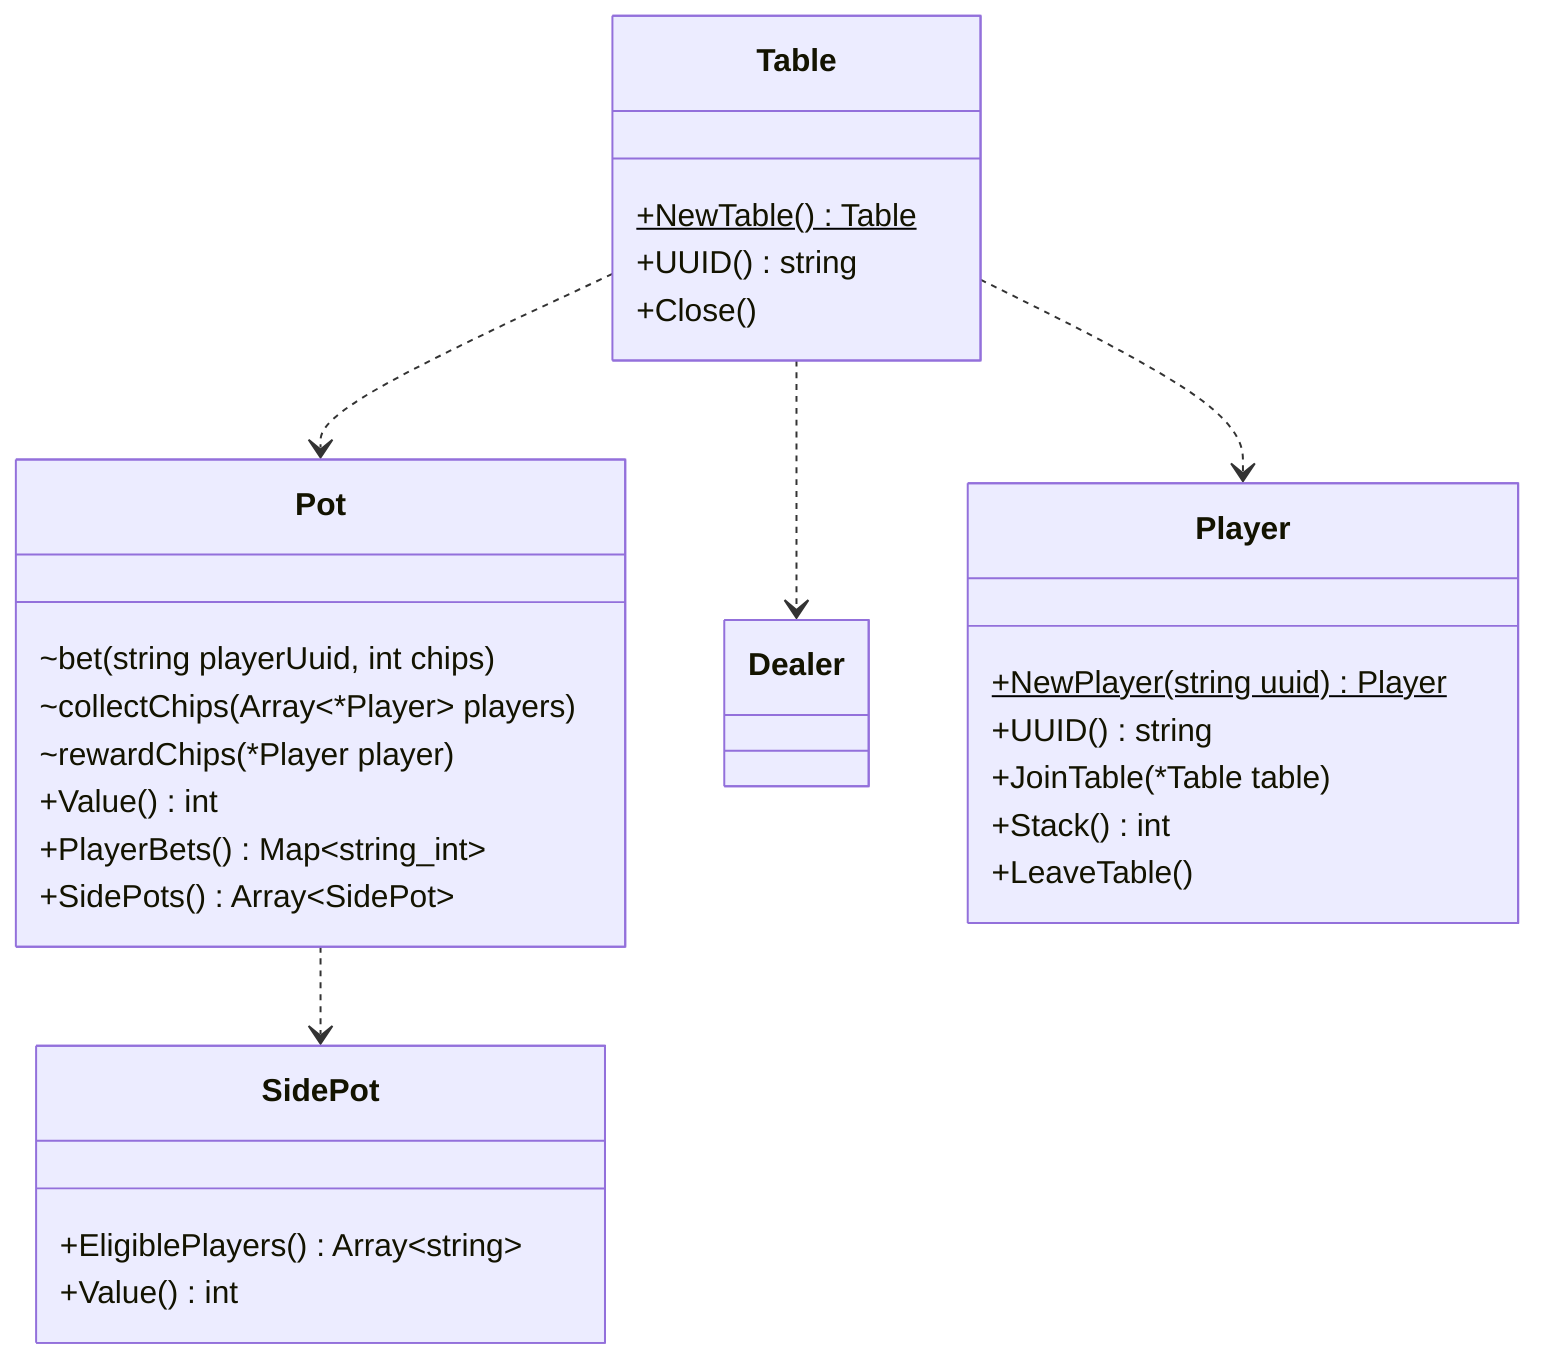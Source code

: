 classDiagram
    Table ..> Pot
    Table ..> Dealer
    Table ..> Player
    Pot ..> SidePot

    class Table {
        +NewTable()$ Table

        +UUID() string
        +Close()
    }

    class Pot {
        ~bet(string playerUuid, int chips)
        ~collectChips(Array~*Player~ players)
        ~rewardChips(*Player player)

        +Value() int
        +PlayerBets() Map~string_int~
        +SidePots() Array~SidePot~
    }

    class SidePot {
        +EligiblePlayers() Array~string~
        +Value() int
    }

    class Dealer {
    }

    class Player {
        +NewPlayer(string uuid)$ Player

        +UUID() string
        +JoinTable(*Table table)
        +Stack() int
        +LeaveTable()
    }